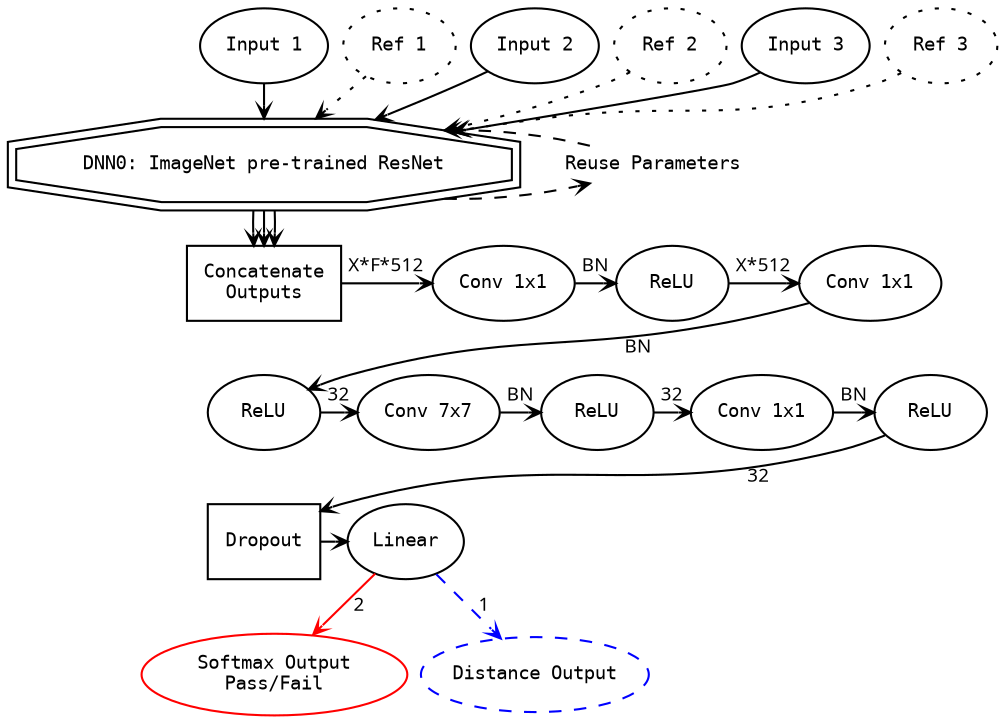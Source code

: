digraph hierarchy{
    graph[rankdir=UD, center=false, margin=0.0, nodesep=0.1, ranksep=0.2]
    node[fontname="Courier", fontsize=9, fixedsize=false]
    edge[arrowsize=0.6, arrowhead=vee, fontname="Ubuntu", fontsize=9]
    
    Input_1;Ref_1;
    Input_2;Ref_2;
    Input_3;Ref_3;

    NET->Linear_1[weight=1];
    NET->Linear_1[weight=1];
    NET->Linear_1[weight=1];
    
    NET->REUSE[style="dashed"]
    REUSE->NET[style="dashed"]
    
    REUSE[label="Reuse Parameters"; shape="none";width=0.1;height=0.1];
    
    NET[label="DNN0: ImageNet pre-trained ResNet"; shape="doubleoctagon"];
    
    {rank=same;  NET  REUSE}

    Linear_1[label="Concatenate\nOutputs";shape="box"]; 
    
    CONV_1[label="Conv 1x1"]; 
    CONV_2[label="Conv 1x1"];
    CONV_3[label="Conv 7x7"];
    CONV_4[label="Conv 1x1"];

    ReLU_1[label="ReLU"];
    ReLU_2[label="ReLU"];
    ReLU_3[label="ReLU"];
    ReLU_4[label="ReLU"];
    
    Dropout[shape=box];
    
    Linear_2[label="Linear"];
    Output_CLS[shape=ellipse;label="Softmax Output\nPass/Fail",color="red"];
    Output_MSE[shape=ellipse;label="Distance Output",style="dashed",color="blue"];
    
    Input_1[shape=ellipse; label="Input 1"];
    Input_2[shape=ellipse; label="Input 2"];
    Input_3[shape=ellipse; label="Input 3"];
    
    Ref_1[shape=ellipse;style="dotted"; label="Ref 1"];
    Ref_2[shape=ellipse;style="dotted"; label="Ref 2"];
    Ref_3[shape=ellipse;style="dotted"; label="Ref 3"];
    
    {rank=same; Input_1 Ref_1 Input_2 Ref_2 Input_3 Ref_3}
    
    Input_1 -> NET[weight=10]; Ref_1 -> NET[style="dotted"];
    Input_2 -> NET; Ref_2 -> NET[style="dotted"];
    Input_3 -> NET; Ref_3 -> NET[style="dotted"];
    
    Linear_1  -> CONV_1[label="X*F*512"];
    CONV_1    -> ReLU_1[label="BN"];
    
    ReLU_1    -> CONV_2[label="X*512"];
    CONV_2    -> ReLU_2[label="BN"];
    
    ReLU_2    -> CONV_3[label="32"];
    CONV_3    -> ReLU_3[label="BN"];

    ReLU_3    -> CONV_4[label="32"];
    CONV_4    -> ReLU_4[label="BN"];
    
    ReLU_4    -> Dropout[label="32"];
    Dropout   -> Linear_2;

    Linear_2  -> Output_CLS[label="2",color="red"];
    Linear_2  -> Output_MSE[label="1",style="dashed",color="blue"];
    
    /*Just for layout*/
    Linear_1   -> ReLU_2[style="invis";weight=10];
    Dropout   -> ReLU_2[style="invis";weight=10];
    /**/

    {rank=same; Linear_1 CONV_1 ReLU_1 CONV_2 }
    {rank=same; ReLU_2 CONV_3 ReLU_3 ReLU_4 CONV_4 }  
    {rank=same; Dropout Linear_2  }

    /* alternative outputs */
    subgraph {rank=same; Output_CLS Output_MSE }
}
